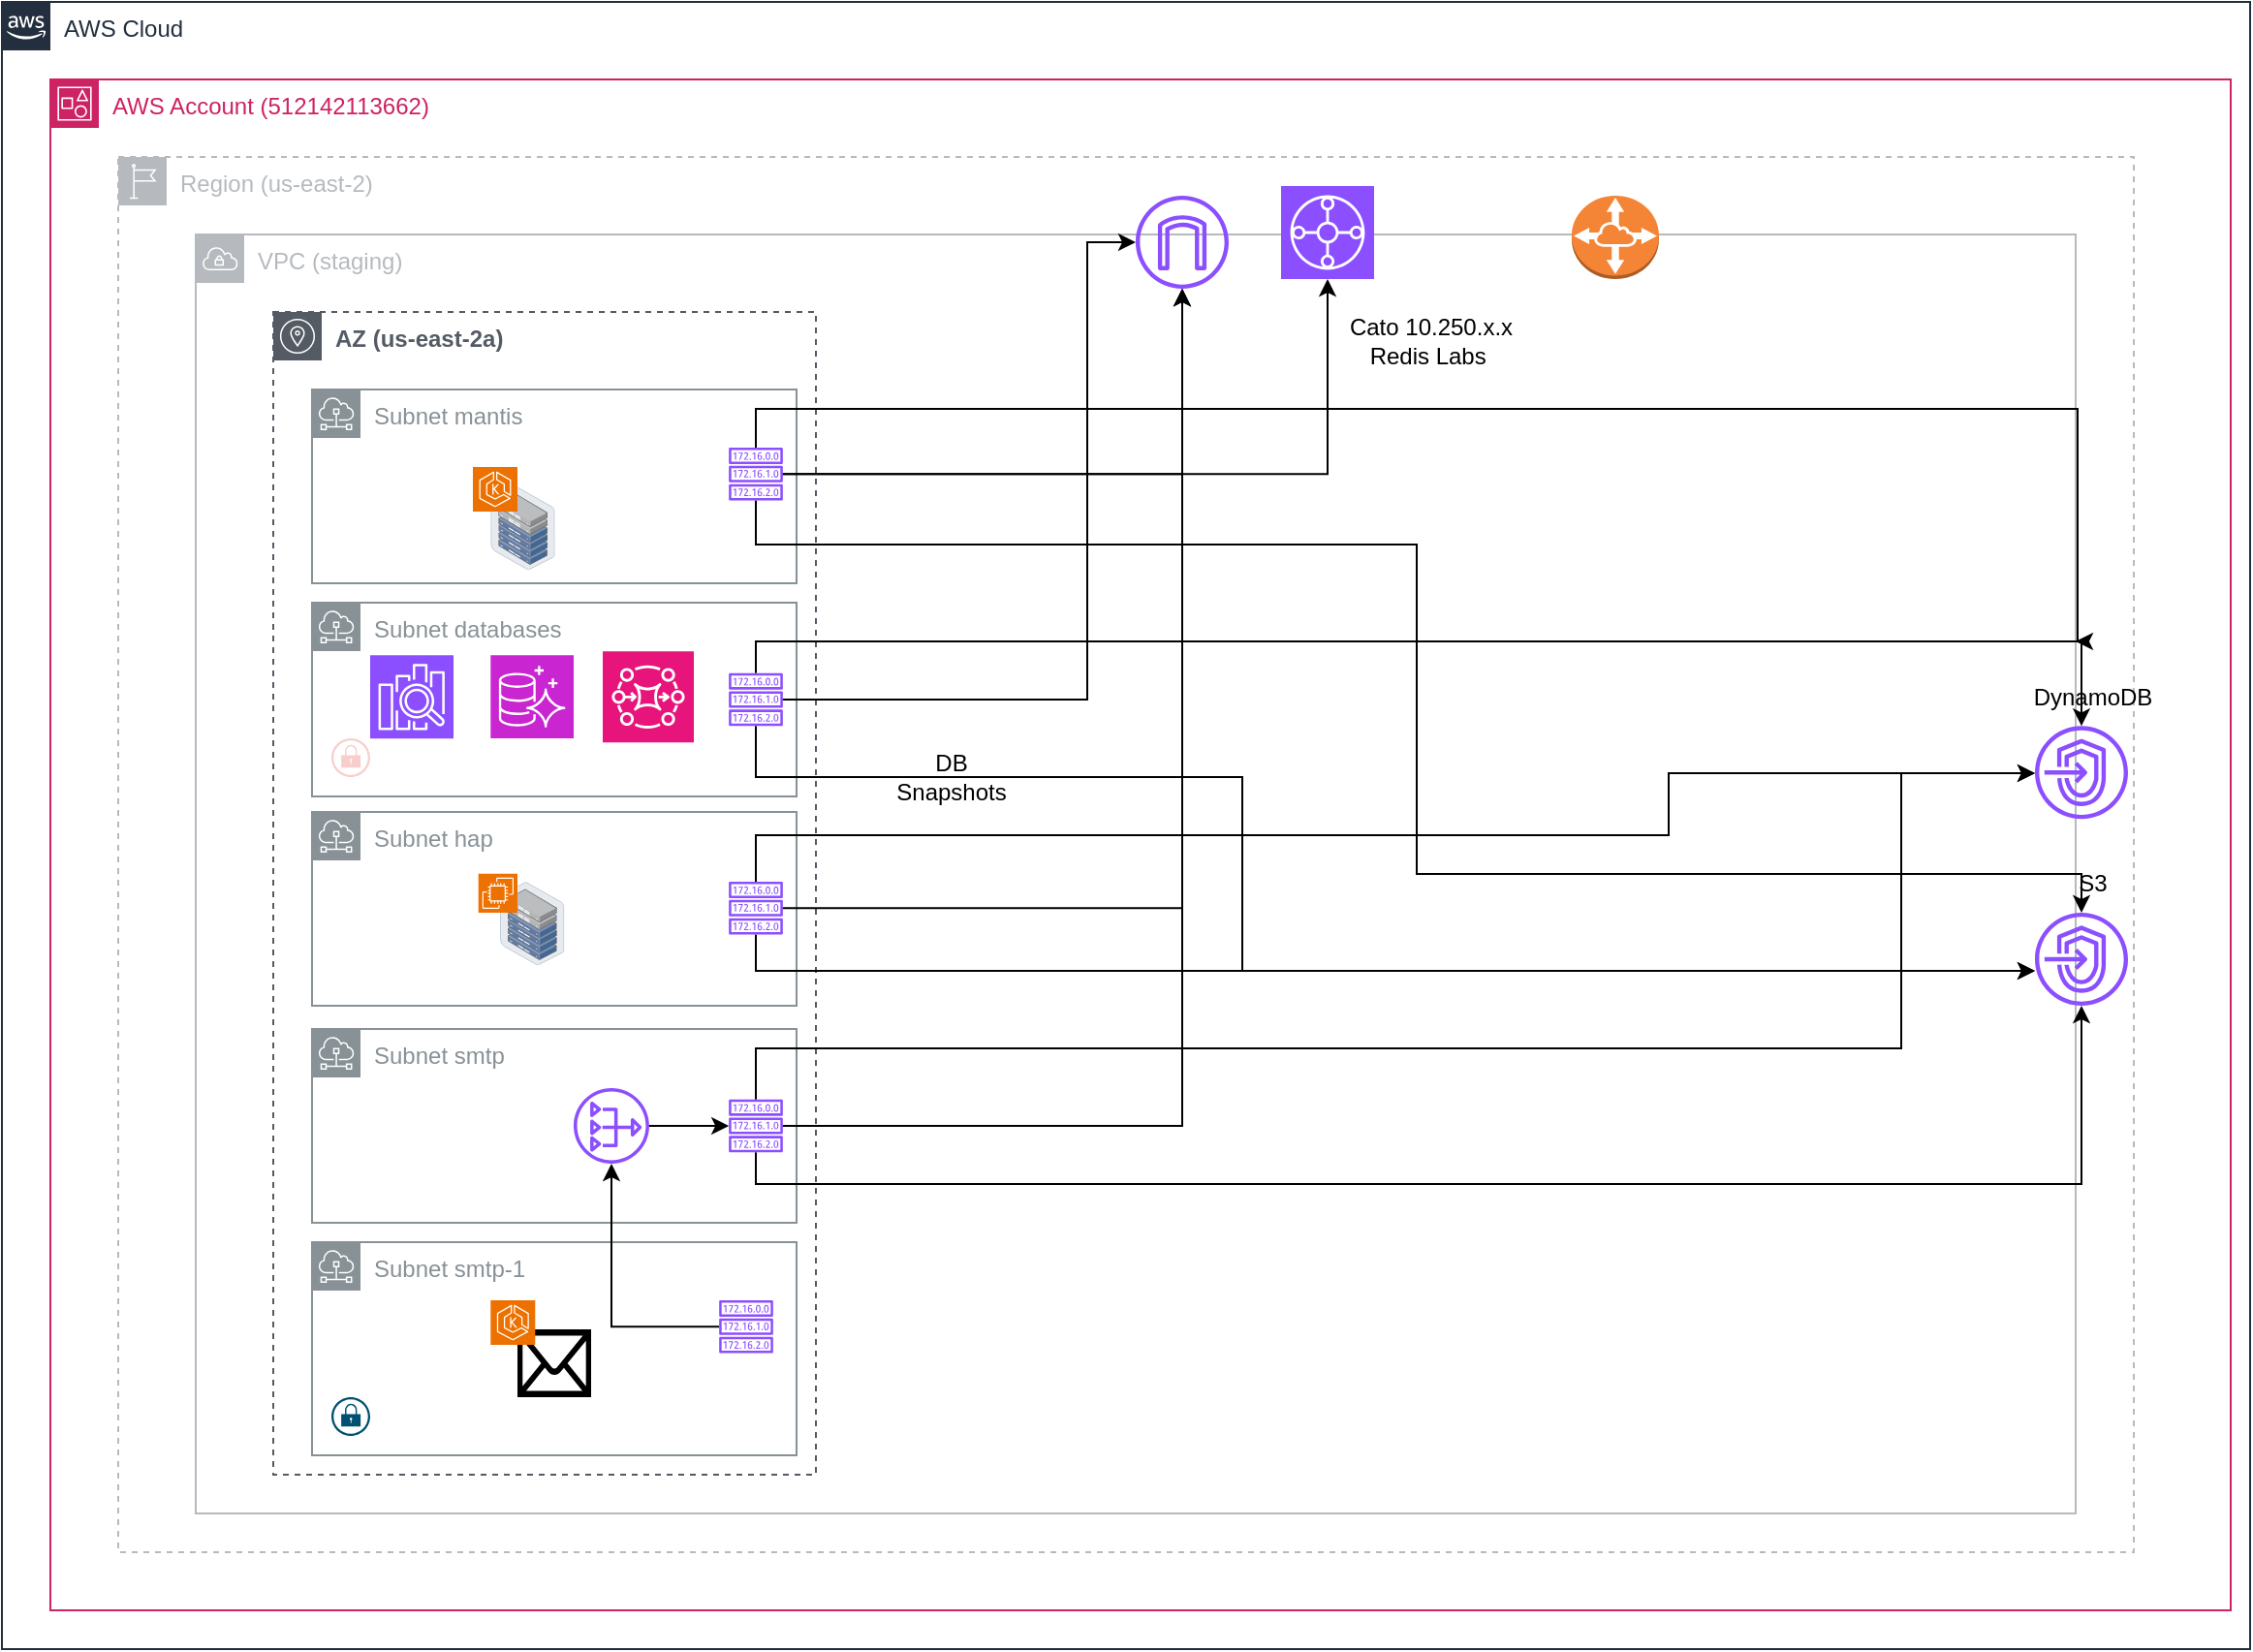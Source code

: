 <mxfile version="23.0.0" type="github">
  <diagram id="Ht1M8jgEwFfnCIfOTk4-" name="Page-1">
    <mxGraphModel dx="1380" dy="1613" grid="1" gridSize="10" guides="1" tooltips="1" connect="1" arrows="1" fold="1" page="1" pageScale="1" pageWidth="1169" pageHeight="827" math="0" shadow="0">
      <root>
        <mxCell id="0" />
        <mxCell id="1" parent="0" />
        <mxCell id="gtgi0953xaSqISBwZ9vZ-12" value="Subnet mantis" style="sketch=0;outlineConnect=0;gradientColor=none;html=1;whiteSpace=wrap;fontSize=12;fontStyle=0;shape=mxgraph.aws4.group;grIcon=mxgraph.aws4.group_subnet;strokeColor=#879196;fillColor=none;verticalAlign=top;align=left;spacingLeft=30;fontColor=#879196;dashed=0;" parent="1" vertex="1">
          <mxGeometry x="160" y="160" width="250" height="100" as="geometry" />
        </mxCell>
        <mxCell id="UEzPUAAOIrF-is8g5C7q-74" value="AWS Cloud" style="points=[[0,0],[0.25,0],[0.5,0],[0.75,0],[1,0],[1,0.25],[1,0.5],[1,0.75],[1,1],[0.75,1],[0.5,1],[0.25,1],[0,1],[0,0.75],[0,0.5],[0,0.25]];outlineConnect=0;gradientColor=none;html=1;whiteSpace=wrap;fontSize=12;fontStyle=0;shape=mxgraph.aws4.group;grIcon=mxgraph.aws4.group_aws_cloud_alt;strokeColor=#232F3E;fillColor=none;verticalAlign=top;align=left;spacingLeft=30;fontColor=#232F3E;dashed=0;labelBackgroundColor=#ffffff;container=1;pointerEvents=0;collapsible=0;recursiveResize=0;" parent="1" vertex="1">
          <mxGeometry y="-40" width="1160" height="850" as="geometry" />
        </mxCell>
        <mxCell id="gtgi0953xaSqISBwZ9vZ-2" value="Region (us-east-2)" style="sketch=0;outlineConnect=0;gradientColor=none;html=1;whiteSpace=wrap;fontSize=12;fontStyle=0;shape=mxgraph.aws4.group;grIcon=mxgraph.aws4.group_region;strokeColor=#B6BABF;fillColor=none;verticalAlign=top;align=left;spacingLeft=30;fontColor=#B6BABF;dashed=1;" parent="1" vertex="1">
          <mxGeometry x="60" y="40" width="1040" height="720" as="geometry" />
        </mxCell>
        <mxCell id="gtgi0953xaSqISBwZ9vZ-3" value="VPC (staging)" style="sketch=0;outlineConnect=0;gradientColor=none;html=1;whiteSpace=wrap;fontSize=12;fontStyle=0;shape=mxgraph.aws4.group;grIcon=mxgraph.aws4.group_vpc;strokeColor=#B6BABF;fillColor=none;verticalAlign=top;align=left;spacingLeft=30;fontColor=#B6BABF;dashed=0;" parent="1" vertex="1">
          <mxGeometry x="100" y="80" width="970" height="660" as="geometry" />
        </mxCell>
        <mxCell id="gtgi0953xaSqISBwZ9vZ-5" value="&lt;b&gt;AZ (us-east-2a)&lt;/b&gt;" style="sketch=0;outlineConnect=0;gradientColor=none;html=1;whiteSpace=wrap;fontSize=12;fontStyle=0;shape=mxgraph.aws4.group;grIcon=mxgraph.aws4.group_availability_zone;strokeColor=#545B64;fillColor=none;verticalAlign=top;align=left;spacingLeft=30;fontColor=#545B64;dashed=1;" parent="1" vertex="1">
          <mxGeometry x="140" y="120" width="280" height="600" as="geometry" />
        </mxCell>
        <mxCell id="gtgi0953xaSqISBwZ9vZ-13" value="Subnet smtp-1" style="sketch=0;outlineConnect=0;gradientColor=none;html=1;whiteSpace=wrap;fontSize=12;fontStyle=0;shape=mxgraph.aws4.group;grIcon=mxgraph.aws4.group_subnet;strokeColor=#879196;fillColor=none;verticalAlign=top;align=left;spacingLeft=30;fontColor=#879196;dashed=0;" parent="1" vertex="1">
          <mxGeometry x="160" y="600" width="250" height="110" as="geometry" />
        </mxCell>
        <mxCell id="gtgi0953xaSqISBwZ9vZ-14" value="AWS Account (512142113662)" style="points=[[0,0],[0.25,0],[0.5,0],[0.75,0],[1,0],[1,0.25],[1,0.5],[1,0.75],[1,1],[0.75,1],[0.5,1],[0.25,1],[0,1],[0,0.75],[0,0.5],[0,0.25]];outlineConnect=0;gradientColor=none;html=1;whiteSpace=wrap;fontSize=12;fontStyle=0;container=1;pointerEvents=0;collapsible=0;recursiveResize=0;shape=mxgraph.aws4.group;grIcon=mxgraph.aws4.group_account;strokeColor=#CD2264;fillColor=none;verticalAlign=top;align=left;spacingLeft=30;fontColor=#CD2264;dashed=0;" parent="1" vertex="1">
          <mxGeometry x="25" width="1125" height="790" as="geometry" />
        </mxCell>
        <mxCell id="gtgi0953xaSqISBwZ9vZ-10" value="Subnet databases" style="sketch=0;outlineConnect=0;gradientColor=none;html=1;whiteSpace=wrap;fontSize=12;fontStyle=0;shape=mxgraph.aws4.group;grIcon=mxgraph.aws4.group_subnet;strokeColor=#879196;fillColor=none;verticalAlign=top;align=left;spacingLeft=30;fontColor=#879196;dashed=0;" parent="gtgi0953xaSqISBwZ9vZ-14" vertex="1">
          <mxGeometry x="135" y="270.0" width="250" height="100" as="geometry" />
        </mxCell>
        <mxCell id="gtgi0953xaSqISBwZ9vZ-4" value="Subnet hap" style="sketch=0;outlineConnect=0;gradientColor=none;html=1;whiteSpace=wrap;fontSize=12;fontStyle=0;shape=mxgraph.aws4.group;grIcon=mxgraph.aws4.group_subnet;strokeColor=#879196;fillColor=none;verticalAlign=top;align=left;spacingLeft=30;fontColor=#879196;dashed=0;" parent="gtgi0953xaSqISBwZ9vZ-14" vertex="1">
          <mxGeometry x="135" y="378" width="250" height="100" as="geometry" />
        </mxCell>
        <mxCell id="gtgi0953xaSqISBwZ9vZ-11" value="Subnet smtp" style="sketch=0;outlineConnect=0;gradientColor=none;html=1;whiteSpace=wrap;fontSize=12;fontStyle=0;shape=mxgraph.aws4.group;grIcon=mxgraph.aws4.group_subnet;strokeColor=#879196;fillColor=none;verticalAlign=top;align=left;spacingLeft=30;fontColor=#879196;dashed=0;" parent="gtgi0953xaSqISBwZ9vZ-14" vertex="1">
          <mxGeometry x="135" y="490" width="250" height="100" as="geometry" />
        </mxCell>
        <mxCell id="xfgOP8ZvM4Aay_EHcEOd-10" style="edgeStyle=orthogonalEdgeStyle;rounded=0;orthogonalLoop=1;jettySize=auto;html=1;" edge="1" parent="gtgi0953xaSqISBwZ9vZ-14" source="tCZkr2dE6usLujfxuvrl-17" target="tCZkr2dE6usLujfxuvrl-5">
          <mxGeometry relative="1" as="geometry">
            <mxPoint x="364" y="530" as="targetPoint" />
          </mxGeometry>
        </mxCell>
        <mxCell id="tCZkr2dE6usLujfxuvrl-17" value="" style="sketch=0;outlineConnect=0;fontColor=#232F3E;gradientColor=none;fillColor=#8C4FFF;strokeColor=none;dashed=0;verticalLabelPosition=bottom;verticalAlign=top;align=center;html=1;fontSize=12;fontStyle=0;aspect=fixed;pointerEvents=1;shape=mxgraph.aws4.nat_gateway;" parent="gtgi0953xaSqISBwZ9vZ-14" vertex="1">
          <mxGeometry x="270" y="520.5" width="39" height="39" as="geometry" />
        </mxCell>
        <mxCell id="xfgOP8ZvM4Aay_EHcEOd-8" value="" style="sketch=0;points=[[0.5,0,0],[1,0.5,0],[0.5,1,0],[0,0.5,0],[0.145,0.145,0],[0.856,0.145,0],[0.855,0.856,0],[0.145,0.855,0]];verticalLabelPosition=bottom;html=1;verticalAlign=top;aspect=fixed;align=center;pointerEvents=1;shape=mxgraph.cisco19.lock;fillColor=#005073;strokeColor=none;" vertex="1" parent="gtgi0953xaSqISBwZ9vZ-14">
          <mxGeometry x="145" y="680" width="20" height="20" as="geometry" />
        </mxCell>
        <mxCell id="xfgOP8ZvM4Aay_EHcEOd-16" style="edgeStyle=orthogonalEdgeStyle;rounded=0;orthogonalLoop=1;jettySize=auto;html=1;" edge="1" parent="gtgi0953xaSqISBwZ9vZ-14" source="tCZkr2dE6usLujfxuvrl-5" target="tCZkr2dE6usLujfxuvrl-8">
          <mxGeometry relative="1" as="geometry">
            <Array as="points">
              <mxPoint x="364" y="570" />
              <mxPoint x="1048" y="570" />
            </Array>
          </mxGeometry>
        </mxCell>
        <mxCell id="xfgOP8ZvM4Aay_EHcEOd-48" style="edgeStyle=orthogonalEdgeStyle;rounded=0;orthogonalLoop=1;jettySize=auto;html=1;" edge="1" parent="gtgi0953xaSqISBwZ9vZ-14" source="tCZkr2dE6usLujfxuvrl-5" target="tCZkr2dE6usLujfxuvrl-7">
          <mxGeometry relative="1" as="geometry">
            <Array as="points">
              <mxPoint x="364" y="500" />
              <mxPoint x="955" y="500" />
              <mxPoint x="955" y="358" />
            </Array>
          </mxGeometry>
        </mxCell>
        <mxCell id="tCZkr2dE6usLujfxuvrl-5" value="" style="sketch=0;outlineConnect=0;fontColor=#232F3E;gradientColor=none;fillColor=#8C4FFF;strokeColor=none;dashed=0;verticalLabelPosition=bottom;verticalAlign=top;align=center;html=1;fontSize=12;fontStyle=0;aspect=fixed;pointerEvents=1;shape=mxgraph.aws4.route_table;" parent="gtgi0953xaSqISBwZ9vZ-14" vertex="1">
          <mxGeometry x="350" y="526.36" width="28" height="27.29" as="geometry" />
        </mxCell>
        <mxCell id="xfgOP8ZvM4Aay_EHcEOd-27" style="edgeStyle=orthogonalEdgeStyle;rounded=0;orthogonalLoop=1;jettySize=auto;html=1;" edge="1" parent="gtgi0953xaSqISBwZ9vZ-14" source="tCZkr2dE6usLujfxuvrl-4" target="tCZkr2dE6usLujfxuvrl-7">
          <mxGeometry relative="1" as="geometry">
            <Array as="points">
              <mxPoint x="364" y="390" />
              <mxPoint x="835" y="390" />
              <mxPoint x="835" y="358" />
            </Array>
          </mxGeometry>
        </mxCell>
        <mxCell id="xfgOP8ZvM4Aay_EHcEOd-29" style="edgeStyle=orthogonalEdgeStyle;rounded=0;orthogonalLoop=1;jettySize=auto;html=1;" edge="1" parent="gtgi0953xaSqISBwZ9vZ-14" source="tCZkr2dE6usLujfxuvrl-4" target="tCZkr2dE6usLujfxuvrl-8">
          <mxGeometry relative="1" as="geometry">
            <Array as="points">
              <mxPoint x="364" y="460" />
            </Array>
          </mxGeometry>
        </mxCell>
        <mxCell id="tCZkr2dE6usLujfxuvrl-4" value="" style="sketch=0;outlineConnect=0;fontColor=#232F3E;gradientColor=none;fillColor=#8C4FFF;strokeColor=none;dashed=0;verticalLabelPosition=bottom;verticalAlign=top;align=center;html=1;fontSize=12;fontStyle=0;aspect=fixed;pointerEvents=1;shape=mxgraph.aws4.route_table;" parent="gtgi0953xaSqISBwZ9vZ-14" vertex="1">
          <mxGeometry x="350" y="414" width="28" height="27.29" as="geometry" />
        </mxCell>
        <mxCell id="xfgOP8ZvM4Aay_EHcEOd-28" style="edgeStyle=orthogonalEdgeStyle;rounded=0;orthogonalLoop=1;jettySize=auto;html=1;" edge="1" parent="gtgi0953xaSqISBwZ9vZ-14" source="tCZkr2dE6usLujfxuvrl-3" target="tCZkr2dE6usLujfxuvrl-7">
          <mxGeometry relative="1" as="geometry">
            <mxPoint x="1025" y="360" as="targetPoint" />
            <Array as="points">
              <mxPoint x="364" y="290" />
              <mxPoint x="1048" y="290" />
            </Array>
          </mxGeometry>
        </mxCell>
        <mxCell id="xfgOP8ZvM4Aay_EHcEOd-37" style="edgeStyle=orthogonalEdgeStyle;rounded=0;orthogonalLoop=1;jettySize=auto;html=1;" edge="1" parent="gtgi0953xaSqISBwZ9vZ-14" source="tCZkr2dE6usLujfxuvrl-3" target="tCZkr2dE6usLujfxuvrl-8">
          <mxGeometry relative="1" as="geometry">
            <Array as="points">
              <mxPoint x="364" y="360" />
              <mxPoint x="615" y="360" />
              <mxPoint x="615" y="460" />
            </Array>
          </mxGeometry>
        </mxCell>
        <mxCell id="tCZkr2dE6usLujfxuvrl-3" value="" style="sketch=0;outlineConnect=0;fontColor=#232F3E;gradientColor=none;fillColor=#8C4FFF;strokeColor=none;dashed=0;verticalLabelPosition=bottom;verticalAlign=top;align=center;html=1;fontSize=12;fontStyle=0;aspect=fixed;pointerEvents=1;shape=mxgraph.aws4.route_table;" parent="gtgi0953xaSqISBwZ9vZ-14" vertex="1">
          <mxGeometry x="350" y="306.36" width="28" height="27.29" as="geometry" />
        </mxCell>
        <mxCell id="xfgOP8ZvM4Aay_EHcEOd-30" style="edgeStyle=orthogonalEdgeStyle;rounded=0;orthogonalLoop=1;jettySize=auto;html=1;" edge="1" parent="gtgi0953xaSqISBwZ9vZ-14" source="tCZkr2dE6usLujfxuvrl-2" target="tCZkr2dE6usLujfxuvrl-8">
          <mxGeometry relative="1" as="geometry">
            <Array as="points">
              <mxPoint x="364" y="240" />
              <mxPoint x="705" y="240" />
              <mxPoint x="705" y="410" />
              <mxPoint x="1048" y="410" />
            </Array>
          </mxGeometry>
        </mxCell>
        <mxCell id="xfgOP8ZvM4Aay_EHcEOd-47" style="edgeStyle=orthogonalEdgeStyle;rounded=0;orthogonalLoop=1;jettySize=auto;html=1;" edge="1" parent="gtgi0953xaSqISBwZ9vZ-14" source="tCZkr2dE6usLujfxuvrl-2">
          <mxGeometry relative="1" as="geometry">
            <mxPoint x="1045" y="290" as="targetPoint" />
            <Array as="points">
              <mxPoint x="364" y="170" />
              <mxPoint x="1046" y="170" />
            </Array>
          </mxGeometry>
        </mxCell>
        <mxCell id="tCZkr2dE6usLujfxuvrl-2" value="" style="sketch=0;outlineConnect=0;fontColor=#232F3E;gradientColor=none;fillColor=#8C4FFF;strokeColor=none;dashed=0;verticalLabelPosition=bottom;verticalAlign=top;align=center;html=1;fontSize=12;fontStyle=0;aspect=fixed;pointerEvents=1;shape=mxgraph.aws4.route_table;" parent="gtgi0953xaSqISBwZ9vZ-14" vertex="1">
          <mxGeometry x="350" y="190" width="28" height="27.29" as="geometry" />
        </mxCell>
        <mxCell id="tCZkr2dE6usLujfxuvrl-7" value="" style="sketch=0;outlineConnect=0;fontColor=#232F3E;gradientColor=none;fillColor=#8C4FFF;strokeColor=none;dashed=0;verticalLabelPosition=bottom;verticalAlign=top;align=center;html=1;fontSize=12;fontStyle=0;aspect=fixed;pointerEvents=1;shape=mxgraph.aws4.endpoints;" parent="gtgi0953xaSqISBwZ9vZ-14" vertex="1">
          <mxGeometry x="1024" y="333.65" width="48" height="48" as="geometry" />
        </mxCell>
        <mxCell id="tCZkr2dE6usLujfxuvrl-8" value="" style="sketch=0;outlineConnect=0;fontColor=#232F3E;gradientColor=none;fillColor=#8C4FFF;strokeColor=none;dashed=0;verticalLabelPosition=bottom;verticalAlign=top;align=center;html=1;fontSize=12;fontStyle=0;aspect=fixed;pointerEvents=1;shape=mxgraph.aws4.endpoints;" parent="gtgi0953xaSqISBwZ9vZ-14" vertex="1">
          <mxGeometry x="1024" y="430" width="48" height="48" as="geometry" />
        </mxCell>
        <mxCell id="xfgOP8ZvM4Aay_EHcEOd-24" value="S3" style="text;strokeColor=none;align=center;fillColor=none;html=1;verticalAlign=middle;whiteSpace=wrap;rounded=0;" vertex="1" parent="gtgi0953xaSqISBwZ9vZ-14">
          <mxGeometry x="1024" y="400.0" width="60" height="30" as="geometry" />
        </mxCell>
        <mxCell id="xfgOP8ZvM4Aay_EHcEOd-25" value="DynamoDB" style="text;strokeColor=none;align=center;fillColor=none;html=1;verticalAlign=middle;whiteSpace=wrap;rounded=0;" vertex="1" parent="gtgi0953xaSqISBwZ9vZ-14">
          <mxGeometry x="1024" y="303.65" width="60" height="30" as="geometry" />
        </mxCell>
        <mxCell id="xfgOP8ZvM4Aay_EHcEOd-32" value="" style="sketch=0;points=[[0,0,0],[0.25,0,0],[0.5,0,0],[0.75,0,0],[1,0,0],[0,1,0],[0.25,1,0],[0.5,1,0],[0.75,1,0],[1,1,0],[0,0.25,0],[0,0.5,0],[0,0.75,0],[1,0.25,0],[1,0.5,0],[1,0.75,0]];outlineConnect=0;fontColor=#232F3E;fillColor=#C925D1;strokeColor=#ffffff;dashed=0;verticalLabelPosition=bottom;verticalAlign=top;align=center;html=1;fontSize=12;fontStyle=0;aspect=fixed;shape=mxgraph.aws4.resourceIcon;resIcon=mxgraph.aws4.aurora;" vertex="1" parent="gtgi0953xaSqISBwZ9vZ-14">
          <mxGeometry x="227.15" y="297.15" width="42.85" height="42.85" as="geometry" />
        </mxCell>
        <mxCell id="xfgOP8ZvM4Aay_EHcEOd-33" value="" style="sketch=0;points=[[0,0,0],[0.25,0,0],[0.5,0,0],[0.75,0,0],[1,0,0],[0,1,0],[0.25,1,0],[0.5,1,0],[0.75,1,0],[1,1,0],[0,0.25,0],[0,0.5,0],[0,0.75,0],[1,0.25,0],[1,0.5,0],[1,0.75,0]];outlineConnect=0;fontColor=#232F3E;fillColor=#8C4FFF;strokeColor=#ffffff;dashed=0;verticalLabelPosition=bottom;verticalAlign=top;align=center;html=1;fontSize=12;fontStyle=0;aspect=fixed;shape=mxgraph.aws4.resourceIcon;resIcon=mxgraph.aws4.elasticsearch_service;" vertex="1" parent="gtgi0953xaSqISBwZ9vZ-14">
          <mxGeometry x="165" y="297.15" width="43" height="43" as="geometry" />
        </mxCell>
        <mxCell id="xfgOP8ZvM4Aay_EHcEOd-35" value="" style="sketch=0;points=[[0.5,0,0],[1,0.5,0],[0.5,1,0],[0,0.5,0],[0.145,0.145,0],[0.856,0.145,0],[0.855,0.856,0],[0.145,0.855,0]];verticalLabelPosition=bottom;html=1;verticalAlign=top;aspect=fixed;align=center;pointerEvents=1;shape=mxgraph.cisco19.lock;fillColor=#f8cecc;strokeColor=#b85450;" vertex="1" parent="gtgi0953xaSqISBwZ9vZ-14">
          <mxGeometry x="145" y="340" width="20" height="20" as="geometry" />
        </mxCell>
        <mxCell id="xfgOP8ZvM4Aay_EHcEOd-38" value="" style="shape=mxgraph.signs.tech.mail;html=1;pointerEvents=1;fillColor=#000000;strokeColor=none;verticalLabelPosition=bottom;verticalAlign=top;align=center;" vertex="1" parent="gtgi0953xaSqISBwZ9vZ-14">
          <mxGeometry x="241" y="645" width="38" height="35" as="geometry" />
        </mxCell>
        <mxCell id="xfgOP8ZvM4Aay_EHcEOd-42" value="" style="sketch=0;points=[[0,0,0],[0.25,0,0],[0.5,0,0],[0.75,0,0],[1,0,0],[0,1,0],[0.25,1,0],[0.5,1,0],[0.75,1,0],[1,1,0],[0,0.25,0],[0,0.5,0],[0,0.75,0],[1,0.25,0],[1,0.5,0],[1,0.75,0]];outlineConnect=0;fontColor=#232F3E;fillColor=#ED7100;strokeColor=#ffffff;dashed=0;verticalLabelPosition=bottom;verticalAlign=top;align=center;html=1;fontSize=12;fontStyle=0;aspect=fixed;shape=mxgraph.aws4.resourceIcon;resIcon=mxgraph.aws4.eks;" vertex="1" parent="gtgi0953xaSqISBwZ9vZ-14">
          <mxGeometry x="227.15" y="630" width="23" height="23" as="geometry" />
        </mxCell>
        <mxCell id="xfgOP8ZvM4Aay_EHcEOd-43" value="" style="image;points=[];aspect=fixed;html=1;align=center;shadow=0;dashed=0;image=img/lib/allied_telesis/storage/Datacenter_Server_Half_Rack_ToR.svg;" vertex="1" parent="gtgi0953xaSqISBwZ9vZ-14">
          <mxGeometry x="227.15" y="210" width="33.2" height="43.14" as="geometry" />
        </mxCell>
        <mxCell id="xfgOP8ZvM4Aay_EHcEOd-44" value="" style="sketch=0;points=[[0,0,0],[0.25,0,0],[0.5,0,0],[0.75,0,0],[1,0,0],[0,1,0],[0.25,1,0],[0.5,1,0],[0.75,1,0],[1,1,0],[0,0.25,0],[0,0.5,0],[0,0.75,0],[1,0.25,0],[1,0.5,0],[1,0.75,0]];outlineConnect=0;fontColor=#232F3E;fillColor=#ED7100;strokeColor=#ffffff;dashed=0;verticalLabelPosition=bottom;verticalAlign=top;align=center;html=1;fontSize=12;fontStyle=0;aspect=fixed;shape=mxgraph.aws4.resourceIcon;resIcon=mxgraph.aws4.eks;" vertex="1" parent="gtgi0953xaSqISBwZ9vZ-14">
          <mxGeometry x="218.0" y="200" width="23" height="23" as="geometry" />
        </mxCell>
        <mxCell id="xfgOP8ZvM4Aay_EHcEOd-46" value="" style="image;points=[];aspect=fixed;html=1;align=center;shadow=0;dashed=0;image=img/lib/allied_telesis/storage/Datacenter_Server_Half_Rack_ToR.svg;" vertex="1" parent="gtgi0953xaSqISBwZ9vZ-14">
          <mxGeometry x="231.98" y="414" width="33.2" height="43.14" as="geometry" />
        </mxCell>
        <mxCell id="xfgOP8ZvM4Aay_EHcEOd-49" value="" style="sketch=0;points=[[0,0,0],[0.25,0,0],[0.5,0,0],[0.75,0,0],[1,0,0],[0,1,0],[0.25,1,0],[0.5,1,0],[0.75,1,0],[1,1,0],[0,0.25,0],[0,0.5,0],[0,0.75,0],[1,0.25,0],[1,0.5,0],[1,0.75,0]];outlineConnect=0;fontColor=#232F3E;fillColor=#E7157B;strokeColor=#ffffff;dashed=0;verticalLabelPosition=bottom;verticalAlign=top;align=center;html=1;fontSize=12;fontStyle=0;aspect=fixed;shape=mxgraph.aws4.resourceIcon;resIcon=mxgraph.aws4.mq;" vertex="1" parent="gtgi0953xaSqISBwZ9vZ-14">
          <mxGeometry x="285" y="295.15" width="47" height="47" as="geometry" />
        </mxCell>
        <mxCell id="xfgOP8ZvM4Aay_EHcEOd-50" value="" style="sketch=0;points=[[0,0,0],[0.25,0,0],[0.5,0,0],[0.75,0,0],[1,0,0],[0,1,0],[0.25,1,0],[0.5,1,0],[0.75,1,0],[1,1,0],[0,0.25,0],[0,0.5,0],[0,0.75,0],[1,0.25,0],[1,0.5,0],[1,0.75,0]];outlineConnect=0;fontColor=#232F3E;fillColor=#8C4FFF;strokeColor=#ffffff;dashed=0;verticalLabelPosition=bottom;verticalAlign=top;align=center;html=1;fontSize=12;fontStyle=0;aspect=fixed;shape=mxgraph.aws4.resourceIcon;resIcon=mxgraph.aws4.transit_gateway;" vertex="1" parent="gtgi0953xaSqISBwZ9vZ-14">
          <mxGeometry x="635" y="55" width="48" height="48" as="geometry" />
        </mxCell>
        <mxCell id="xfgOP8ZvM4Aay_EHcEOd-52" value="" style="outlineConnect=0;dashed=0;verticalLabelPosition=bottom;verticalAlign=top;align=center;html=1;shape=mxgraph.aws3.vpc_peering;fillColor=#F58536;gradientColor=none;" vertex="1" parent="gtgi0953xaSqISBwZ9vZ-14">
          <mxGeometry x="785" y="60" width="45" height="43" as="geometry" />
        </mxCell>
        <mxCell id="xfgOP8ZvM4Aay_EHcEOd-53" style="edgeStyle=orthogonalEdgeStyle;rounded=0;orthogonalLoop=1;jettySize=auto;html=1;entryX=0.5;entryY=1;entryDx=0;entryDy=0;entryPerimeter=0;" edge="1" parent="gtgi0953xaSqISBwZ9vZ-14" source="tCZkr2dE6usLujfxuvrl-2" target="xfgOP8ZvM4Aay_EHcEOd-50">
          <mxGeometry relative="1" as="geometry" />
        </mxCell>
        <mxCell id="xfgOP8ZvM4Aay_EHcEOd-54" value="Cato 10.250.x.x&lt;br&gt;Redis Labs&amp;nbsp;" style="text;strokeColor=none;align=center;fillColor=none;html=1;verticalAlign=middle;whiteSpace=wrap;rounded=0;" vertex="1" parent="gtgi0953xaSqISBwZ9vZ-14">
          <mxGeometry x="655" y="120" width="115" height="30" as="geometry" />
        </mxCell>
        <mxCell id="xfgOP8ZvM4Aay_EHcEOd-55" value="" style="sketch=0;points=[[0,0,0],[0.25,0,0],[0.5,0,0],[0.75,0,0],[1,0,0],[0,1,0],[0.25,1,0],[0.5,1,0],[0.75,1,0],[1,1,0],[0,0.25,0],[0,0.5,0],[0,0.75,0],[1,0.25,0],[1,0.5,0],[1,0.75,0]];outlineConnect=0;fontColor=#232F3E;fillColor=#ED7100;strokeColor=#ffffff;dashed=0;verticalLabelPosition=bottom;verticalAlign=top;align=center;html=1;fontSize=12;fontStyle=0;aspect=fixed;shape=mxgraph.aws4.resourceIcon;resIcon=mxgraph.aws4.ec2;" vertex="1" parent="gtgi0953xaSqISBwZ9vZ-14">
          <mxGeometry x="220.85" y="409.85" width="20.15" height="20.15" as="geometry" />
        </mxCell>
        <mxCell id="xfgOP8ZvM4Aay_EHcEOd-9" style="edgeStyle=orthogonalEdgeStyle;rounded=0;orthogonalLoop=1;jettySize=auto;html=1;" edge="1" parent="1" source="tCZkr2dE6usLujfxuvrl-6" target="tCZkr2dE6usLujfxuvrl-17">
          <mxGeometry relative="1" as="geometry" />
        </mxCell>
        <mxCell id="tCZkr2dE6usLujfxuvrl-6" value="" style="sketch=0;outlineConnect=0;fontColor=#232F3E;gradientColor=none;fillColor=#8C4FFF;strokeColor=none;dashed=0;verticalLabelPosition=bottom;verticalAlign=top;align=center;html=1;fontSize=12;fontStyle=0;aspect=fixed;pointerEvents=1;shape=mxgraph.aws4.route_table;" parent="1" vertex="1">
          <mxGeometry x="370" y="630" width="28" height="27.29" as="geometry" />
        </mxCell>
        <mxCell id="tCZkr2dE6usLujfxuvrl-9" value="" style="sketch=0;outlineConnect=0;fontColor=#232F3E;gradientColor=none;fillColor=#8C4FFF;strokeColor=none;dashed=0;verticalLabelPosition=bottom;verticalAlign=top;align=center;html=1;fontSize=12;fontStyle=0;aspect=fixed;pointerEvents=1;shape=mxgraph.aws4.internet_gateway;" parent="1" vertex="1">
          <mxGeometry x="585" y="60" width="48" height="48" as="geometry" />
        </mxCell>
        <mxCell id="tCZkr2dE6usLujfxuvrl-19" style="edgeStyle=orthogonalEdgeStyle;rounded=0;orthogonalLoop=1;jettySize=auto;html=1;" parent="1" source="tCZkr2dE6usLujfxuvrl-5" target="tCZkr2dE6usLujfxuvrl-9" edge="1">
          <mxGeometry relative="1" as="geometry">
            <mxPoint x="450" y="521" as="sourcePoint" />
          </mxGeometry>
        </mxCell>
        <mxCell id="xfgOP8ZvM4Aay_EHcEOd-13" style="edgeStyle=orthogonalEdgeStyle;rounded=0;orthogonalLoop=1;jettySize=auto;html=1;" edge="1" parent="1" source="tCZkr2dE6usLujfxuvrl-2" target="tCZkr2dE6usLujfxuvrl-9">
          <mxGeometry relative="1" as="geometry" />
        </mxCell>
        <mxCell id="xfgOP8ZvM4Aay_EHcEOd-14" style="edgeStyle=orthogonalEdgeStyle;rounded=0;orthogonalLoop=1;jettySize=auto;html=1;" edge="1" parent="1" source="tCZkr2dE6usLujfxuvrl-3" target="tCZkr2dE6usLujfxuvrl-9">
          <mxGeometry relative="1" as="geometry">
            <Array as="points">
              <mxPoint x="560" y="320" />
              <mxPoint x="560" y="84" />
            </Array>
          </mxGeometry>
        </mxCell>
        <mxCell id="xfgOP8ZvM4Aay_EHcEOd-15" style="edgeStyle=orthogonalEdgeStyle;rounded=0;orthogonalLoop=1;jettySize=auto;html=1;" edge="1" parent="1" source="tCZkr2dE6usLujfxuvrl-4" target="tCZkr2dE6usLujfxuvrl-9">
          <mxGeometry relative="1" as="geometry" />
        </mxCell>
        <mxCell id="xfgOP8ZvM4Aay_EHcEOd-36" value="DB Snapshots" style="text;strokeColor=none;align=center;fillColor=none;html=1;verticalAlign=middle;whiteSpace=wrap;rounded=0;" vertex="1" parent="1">
          <mxGeometry x="460" y="340" width="60" height="40" as="geometry" />
        </mxCell>
      </root>
    </mxGraphModel>
  </diagram>
</mxfile>
